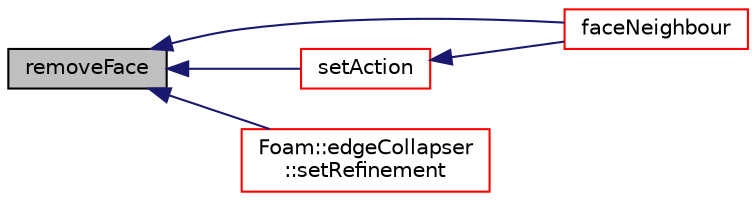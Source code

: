 digraph "removeFace"
{
  bgcolor="transparent";
  edge [fontname="Helvetica",fontsize="10",labelfontname="Helvetica",labelfontsize="10"];
  node [fontname="Helvetica",fontsize="10",shape=record];
  rankdir="LR";
  Node1 [label="removeFace",height=0.2,width=0.4,color="black", fillcolor="grey75", style="filled", fontcolor="black"];
  Node1 -> Node2 [dir="back",color="midnightblue",fontsize="10",style="solid",fontname="Helvetica"];
  Node2 [label="faceNeighbour",height=0.2,width=0.4,color="red",URL="$a01977.html#a075cddec7d13c01936a271a1fc26c7c2"];
  Node1 -> Node3 [dir="back",color="midnightblue",fontsize="10",style="solid",fontname="Helvetica"];
  Node3 [label="setAction",height=0.2,width=0.4,color="red",URL="$a01977.html#a40a23962b792d24f4cb999f5b55aece2",tooltip="For compatibility with polyTopoChange: set topological action. "];
  Node3 -> Node2 [dir="back",color="midnightblue",fontsize="10",style="solid",fontname="Helvetica"];
  Node1 -> Node4 [dir="back",color="midnightblue",fontsize="10",style="solid",fontname="Helvetica"];
  Node4 [label="Foam::edgeCollapser\l::setRefinement",height=0.2,width=0.4,color="red",URL="$a00622.html#a9b80e891413d76aa1324fdd6c9e58c64",tooltip="Play commands into polyTopoChange to create mesh. "];
}
